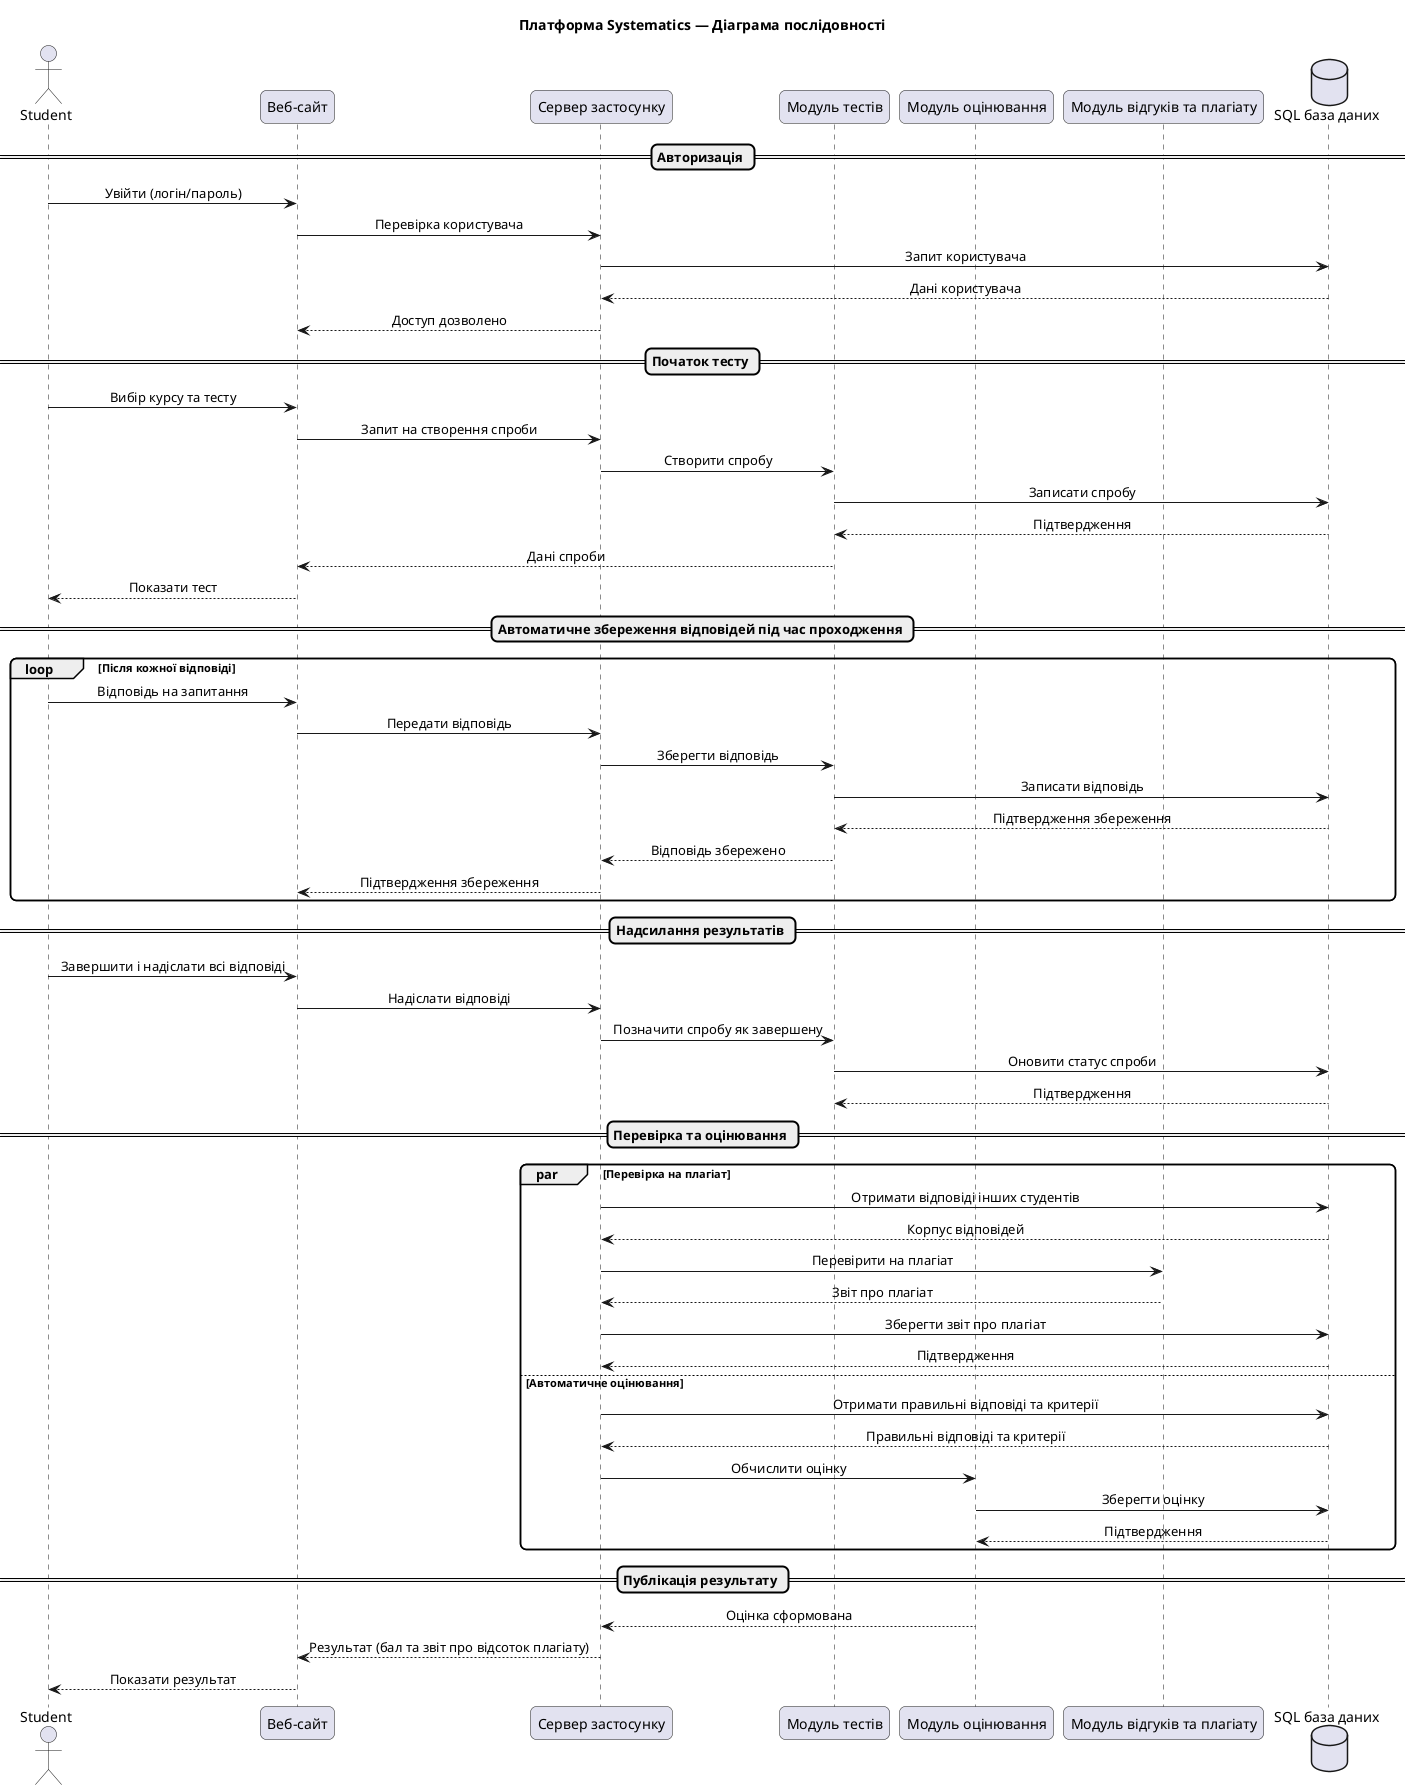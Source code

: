 @startuml Systematics_Sequence
title Платформа Systematics — Діаграма послідовності

skinparam shadowing false
skinparam roundcorner 12
skinparam wrapWidth 240
skinparam sequenceMessageAlign center

actor Student as S
participant "Веб-сайт" as Web
participant "Сервер застосунку" as Backend
participant "Модуль тестів" as Tests
participant "Модуль оцінювання" as Grades
participant "Модуль відгуків та плагіату" as Feedback
database "SQL база даних" as DB

== Авторизація ==
S -> Web : Увійти (логін/пароль)
Web -> Backend : Перевірка користувача
Backend -> DB : Запит користувача
DB --> Backend : Дані користувача
Backend --> Web : Доступ дозволено

== Початок тесту ==
S -> Web : Вибір курсу та тесту
Web -> Backend : Запит на створення спроби
Backend -> Tests : Створити спробу
Tests -> DB : Записати спробу
DB --> Tests : Підтвердження
Tests --> Web : Дані спроби
Web --> S : Показати тест

== Автоматичне збереження відповідей під час проходження ==
loop Після кожної відповіді
  S -> Web : Відповідь на запитання
  Web -> Backend : Передати відповідь
  Backend -> Tests : Зберегти відповідь
  Tests -> DB : Записати відповідь
  DB --> Tests : Підтвердження збереження
  Tests --> Backend : Відповідь збережено
  Backend --> Web : Підтвердження збереження
end

== Надсилання результатів ==
S -> Web : Завершити і надіслати всі відповіді
Web -> Backend : Надіслати відповіді
Backend -> Tests : Позначити спробу як завершену
Tests -> DB : Оновити статус спроби
DB --> Tests : Підтвердження

== Перевірка та оцінювання ==
par Перевірка на плагіат
  Backend -> DB : Отримати відповіді інших студентів
  DB --> Backend : Корпус відповідей
  Backend -> Feedback : Перевірити на плагіат
  Feedback --> Backend : Звіт про плагіат
  Backend -> DB : Зберегти звіт про плагіат
  DB --> Backend : Підтвердження
else Автоматичне оцінювання
  Backend -> DB : Отримати правильні відповіді та критерії
  DB --> Backend : Правильні відповіді та критерії
  Backend -> Grades : Обчислити оцінку
  Grades -> DB : Зберегти оцінку
  DB --> Grades : Підтвердження
end

== Публікація результату ==
Grades --> Backend : Оцінка сформована
Backend --> Web : Результат (бал та звіт про відсоток плагіату)
Web --> S : Показати результат

@enduml